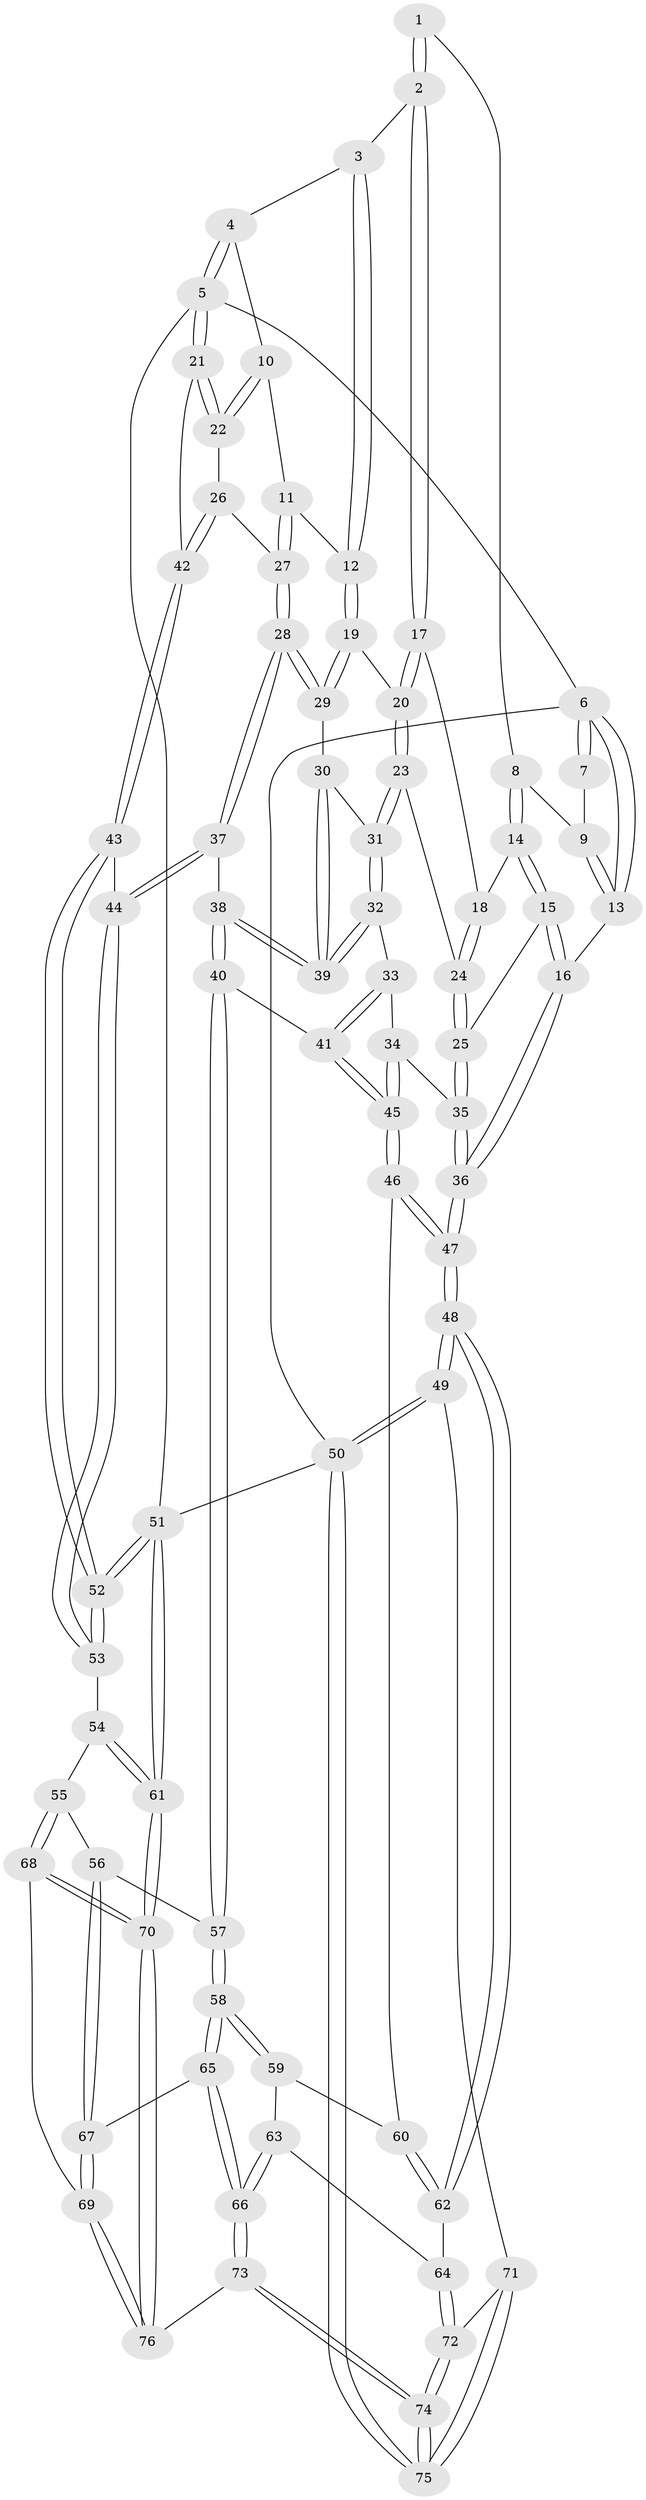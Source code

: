 // coarse degree distribution, {3: 0.5652173913043478, 4: 0.391304347826087, 2: 0.043478260869565216}
// Generated by graph-tools (version 1.1) at 2025/38/03/04/25 23:38:28]
// undirected, 76 vertices, 187 edges
graph export_dot {
  node [color=gray90,style=filled];
  1 [pos="+0.2597059980409641+0"];
  2 [pos="+0.32227305423820296+0"];
  3 [pos="+0.5771981952660293+0"];
  4 [pos="+0.8220396023825545+0"];
  5 [pos="+1+0"];
  6 [pos="+0+0"];
  7 [pos="+0.10984895059019674+0"];
  8 [pos="+0.0620473825517845+0.0603182214043159"];
  9 [pos="+0.03226799135568253+0.04855750620373027"];
  10 [pos="+0.780915022379273+0"];
  11 [pos="+0.6949083566885489+0.1118131029056019"];
  12 [pos="+0.5859509653020141+0.14181406369504265"];
  13 [pos="+0+0.15227131709101194"];
  14 [pos="+0.11204632727969122+0.11179857124816725"];
  15 [pos="+0.10427537433018967+0.12916432931284122"];
  16 [pos="+0+0.3276763198179516"];
  17 [pos="+0.32290969490748433+0"];
  18 [pos="+0.20911061507217923+0.05739016559712816"];
  19 [pos="+0.5746024329233296+0.1494143171591809"];
  20 [pos="+0.4336998694718686+0.15054664766661413"];
  21 [pos="+1+0"];
  22 [pos="+0.8972882720106821+0.17201911607054518"];
  23 [pos="+0.3928806680640576+0.2457770841991736"];
  24 [pos="+0.2335096501014889+0.2591924860512262"];
  25 [pos="+0.19522062275582386+0.28122158322710133"];
  26 [pos="+0.8517265792876219+0.3115609522120341"];
  27 [pos="+0.8197610863204539+0.31964360967002703"];
  28 [pos="+0.800915865433299+0.3349867689531902"];
  29 [pos="+0.6367781212488249+0.31309838683721264"];
  30 [pos="+0.6027884205178929+0.3362205342908695"];
  31 [pos="+0.41723649905819843+0.31222687998801274"];
  32 [pos="+0.41641179333654665+0.31988131638691425"];
  33 [pos="+0.40280351062564884+0.36090650691370346"];
  34 [pos="+0.23501564468525907+0.5044888992352898"];
  35 [pos="+0.08632212711140393+0.4097734659614814"];
  36 [pos="+0+0.42842902605493255"];
  37 [pos="+0.7395689823271382+0.5402492263642318"];
  38 [pos="+0.587351174616982+0.5613876011024499"];
  39 [pos="+0.5760129924970782+0.4684698913142022"];
  40 [pos="+0.5080863938078325+0.6202880356384891"];
  41 [pos="+0.5037152330866411+0.6195081211041417"];
  42 [pos="+1+0.4297887130563024"];
  43 [pos="+1+0.47270553554158473"];
  44 [pos="+0.8365278809811298+0.6359297143230291"];
  45 [pos="+0.31264170971995725+0.646880388549705"];
  46 [pos="+0.2897399790570436+0.6849631033744638"];
  47 [pos="+0+0.6323206344822331"];
  48 [pos="+0+0.650379672973463"];
  49 [pos="+0+0.735152918016258"];
  50 [pos="+0+1"];
  51 [pos="+1+1"];
  52 [pos="+1+0.9753030732858095"];
  53 [pos="+0.8368328433752115+0.6992395446920361"];
  54 [pos="+0.807449876230592+0.7476124321817407"];
  55 [pos="+0.7467400635031622+0.8124104811595807"];
  56 [pos="+0.659209917009918+0.8070753327788287"];
  57 [pos="+0.5315921551110478+0.6780394329322427"];
  58 [pos="+0.46680164264739515+0.8642458453158702"];
  59 [pos="+0.4126506886675765+0.837907783550448"];
  60 [pos="+0.2781107084243876+0.7361870177974991"];
  61 [pos="+1+1"];
  62 [pos="+0.23932811453623257+0.8054644272341527"];
  63 [pos="+0.36191814617135504+0.8924028076998561"];
  64 [pos="+0.234988315457339+0.8232563792661683"];
  65 [pos="+0.47133013423025005+0.8791116327399143"];
  66 [pos="+0.41477325503227247+0.9492699574012946"];
  67 [pos="+0.5758243124876194+0.9203059189773626"];
  68 [pos="+0.758879374889798+0.8522162455855496"];
  69 [pos="+0.6021473999524916+1"];
  70 [pos="+1+1"];
  71 [pos="+0.12070119988487972+0.8534733904024381"];
  72 [pos="+0.23454159929701582+0.8242046526847973"];
  73 [pos="+0.3381253030249569+1"];
  74 [pos="+0.23417252850151615+1"];
  75 [pos="+0+1"];
  76 [pos="+0.6037826987656041+1"];
  1 -- 2;
  1 -- 2;
  1 -- 8;
  2 -- 3;
  2 -- 17;
  2 -- 17;
  3 -- 4;
  3 -- 12;
  3 -- 12;
  4 -- 5;
  4 -- 5;
  4 -- 10;
  5 -- 6;
  5 -- 21;
  5 -- 21;
  5 -- 51;
  6 -- 7;
  6 -- 7;
  6 -- 13;
  6 -- 13;
  6 -- 50;
  7 -- 9;
  8 -- 9;
  8 -- 14;
  8 -- 14;
  9 -- 13;
  9 -- 13;
  10 -- 11;
  10 -- 22;
  10 -- 22;
  11 -- 12;
  11 -- 27;
  11 -- 27;
  12 -- 19;
  12 -- 19;
  13 -- 16;
  14 -- 15;
  14 -- 15;
  14 -- 18;
  15 -- 16;
  15 -- 16;
  15 -- 25;
  16 -- 36;
  16 -- 36;
  17 -- 18;
  17 -- 20;
  17 -- 20;
  18 -- 24;
  18 -- 24;
  19 -- 20;
  19 -- 29;
  19 -- 29;
  20 -- 23;
  20 -- 23;
  21 -- 22;
  21 -- 22;
  21 -- 42;
  22 -- 26;
  23 -- 24;
  23 -- 31;
  23 -- 31;
  24 -- 25;
  24 -- 25;
  25 -- 35;
  25 -- 35;
  26 -- 27;
  26 -- 42;
  26 -- 42;
  27 -- 28;
  27 -- 28;
  28 -- 29;
  28 -- 29;
  28 -- 37;
  28 -- 37;
  29 -- 30;
  30 -- 31;
  30 -- 39;
  30 -- 39;
  31 -- 32;
  31 -- 32;
  32 -- 33;
  32 -- 39;
  32 -- 39;
  33 -- 34;
  33 -- 41;
  33 -- 41;
  34 -- 35;
  34 -- 45;
  34 -- 45;
  35 -- 36;
  35 -- 36;
  36 -- 47;
  36 -- 47;
  37 -- 38;
  37 -- 44;
  37 -- 44;
  38 -- 39;
  38 -- 39;
  38 -- 40;
  38 -- 40;
  40 -- 41;
  40 -- 57;
  40 -- 57;
  41 -- 45;
  41 -- 45;
  42 -- 43;
  42 -- 43;
  43 -- 44;
  43 -- 52;
  43 -- 52;
  44 -- 53;
  44 -- 53;
  45 -- 46;
  45 -- 46;
  46 -- 47;
  46 -- 47;
  46 -- 60;
  47 -- 48;
  47 -- 48;
  48 -- 49;
  48 -- 49;
  48 -- 62;
  48 -- 62;
  49 -- 50;
  49 -- 50;
  49 -- 71;
  50 -- 75;
  50 -- 75;
  50 -- 51;
  51 -- 52;
  51 -- 52;
  51 -- 61;
  51 -- 61;
  52 -- 53;
  52 -- 53;
  53 -- 54;
  54 -- 55;
  54 -- 61;
  54 -- 61;
  55 -- 56;
  55 -- 68;
  55 -- 68;
  56 -- 57;
  56 -- 67;
  56 -- 67;
  57 -- 58;
  57 -- 58;
  58 -- 59;
  58 -- 59;
  58 -- 65;
  58 -- 65;
  59 -- 60;
  59 -- 63;
  60 -- 62;
  60 -- 62;
  61 -- 70;
  61 -- 70;
  62 -- 64;
  63 -- 64;
  63 -- 66;
  63 -- 66;
  64 -- 72;
  64 -- 72;
  65 -- 66;
  65 -- 66;
  65 -- 67;
  66 -- 73;
  66 -- 73;
  67 -- 69;
  67 -- 69;
  68 -- 69;
  68 -- 70;
  68 -- 70;
  69 -- 76;
  69 -- 76;
  70 -- 76;
  70 -- 76;
  71 -- 72;
  71 -- 75;
  71 -- 75;
  72 -- 74;
  72 -- 74;
  73 -- 74;
  73 -- 74;
  73 -- 76;
  74 -- 75;
  74 -- 75;
}
